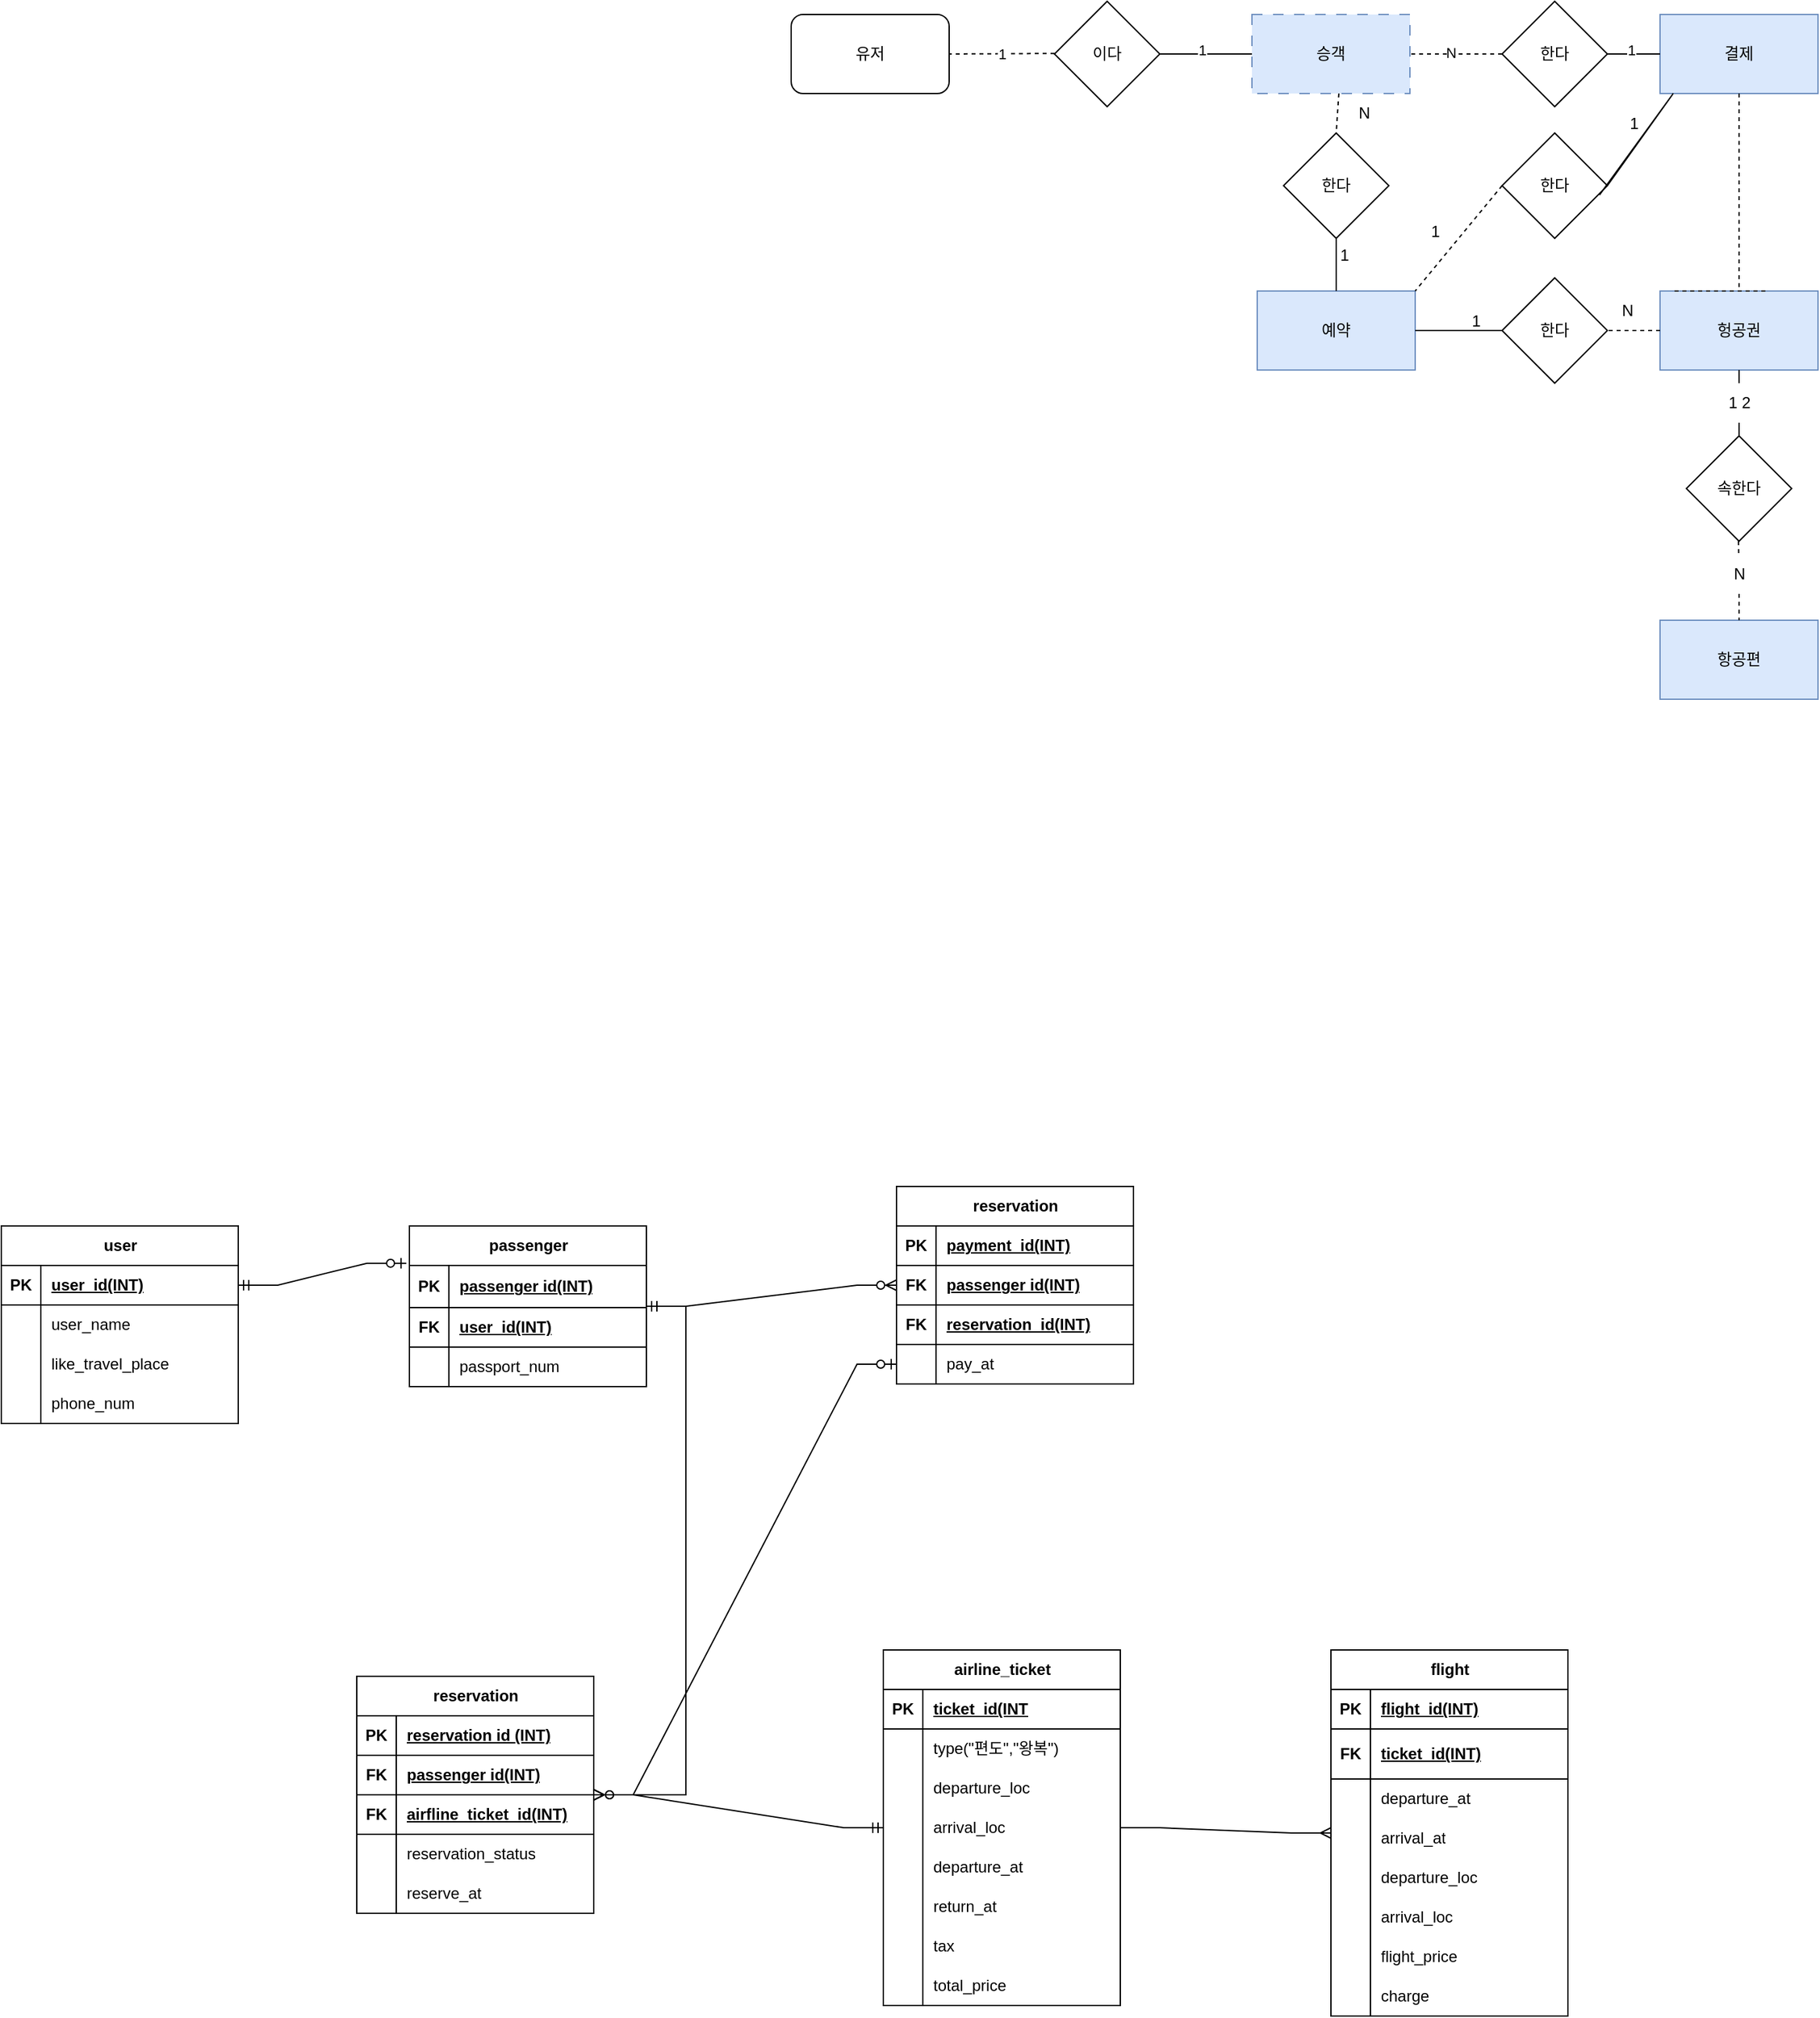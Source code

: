 <mxfile version="21.5.2" type="github">
  <diagram name="페이지-1" id="GUvGZ9RR2IagtRD1EtVA">
    <mxGraphModel dx="2020" dy="601" grid="1" gridSize="10" guides="1" tooltips="1" connect="1" arrows="1" fold="1" page="1" pageScale="1" pageWidth="827" pageHeight="1169" math="0" shadow="0">
      <root>
        <mxCell id="0" />
        <mxCell id="1" parent="0" />
        <mxCell id="5US5eg_6YgAgw0rwGGKz-1" value="유저" style="rounded=1;whiteSpace=wrap;html=1;" vertex="1" parent="1">
          <mxGeometry x="-20" y="130" width="120" height="60" as="geometry" />
        </mxCell>
        <mxCell id="5US5eg_6YgAgw0rwGGKz-2" value="승객" style="rounded=0;whiteSpace=wrap;html=1;fillColor=#dae8fc;strokeColor=#6c8ebf;dashed=1;dashPattern=8 8;" vertex="1" parent="1">
          <mxGeometry x="330" y="130" width="120" height="60" as="geometry" />
        </mxCell>
        <mxCell id="5US5eg_6YgAgw0rwGGKz-3" value="결제" style="rounded=0;whiteSpace=wrap;html=1;fillColor=#dae8fc;strokeColor=#6c8ebf;" vertex="1" parent="1">
          <mxGeometry x="640" y="130" width="120" height="60" as="geometry" />
        </mxCell>
        <mxCell id="5US5eg_6YgAgw0rwGGKz-4" value="예약" style="rounded=0;whiteSpace=wrap;html=1;direction=west;fillColor=#dae8fc;strokeColor=#6c8ebf;" vertex="1" parent="1">
          <mxGeometry x="334" y="340" width="120" height="60" as="geometry" />
        </mxCell>
        <mxCell id="5US5eg_6YgAgw0rwGGKz-5" value="헝공권" style="rounded=0;whiteSpace=wrap;html=1;fillColor=#dae8fc;strokeColor=#6c8ebf;" vertex="1" parent="1">
          <mxGeometry x="640" y="340" width="120" height="60" as="geometry" />
        </mxCell>
        <mxCell id="5US5eg_6YgAgw0rwGGKz-6" value="이다" style="rhombus;whiteSpace=wrap;html=1;" vertex="1" parent="1">
          <mxGeometry x="180" y="120" width="80" height="80" as="geometry" />
        </mxCell>
        <mxCell id="5US5eg_6YgAgw0rwGGKz-7" value="한다" style="rhombus;whiteSpace=wrap;html=1;" vertex="1" parent="1">
          <mxGeometry x="354" y="220" width="80" height="80" as="geometry" />
        </mxCell>
        <mxCell id="5US5eg_6YgAgw0rwGGKz-8" value="한다" style="rhombus;whiteSpace=wrap;html=1;" vertex="1" parent="1">
          <mxGeometry x="520" y="120" width="80" height="80" as="geometry" />
        </mxCell>
        <mxCell id="5US5eg_6YgAgw0rwGGKz-10" value="한다" style="rhombus;whiteSpace=wrap;html=1;" vertex="1" parent="1">
          <mxGeometry x="520" y="330" width="80" height="80" as="geometry" />
        </mxCell>
        <mxCell id="5US5eg_6YgAgw0rwGGKz-11" value="한다" style="rhombus;whiteSpace=wrap;html=1;" vertex="1" parent="1">
          <mxGeometry x="520" y="220" width="80" height="80" as="geometry" />
        </mxCell>
        <mxCell id="5US5eg_6YgAgw0rwGGKz-13" value="" style="endArrow=none;dashed=1;html=1;rounded=0;exitX=0;exitY=0.5;exitDx=0;exitDy=0;entryX=0;entryY=1;entryDx=0;entryDy=0;" edge="1" parent="1" source="5US5eg_6YgAgw0rwGGKz-11" target="5US5eg_6YgAgw0rwGGKz-4">
          <mxGeometry width="50" height="50" relative="1" as="geometry">
            <mxPoint x="390" y="410" as="sourcePoint" />
            <mxPoint x="460" y="340" as="targetPoint" />
            <Array as="points" />
          </mxGeometry>
        </mxCell>
        <mxCell id="5US5eg_6YgAgw0rwGGKz-14" value="" style="endArrow=none;html=1;rounded=0;entryX=0.925;entryY=0.588;entryDx=0;entryDy=0;entryPerimeter=0;" edge="1" parent="1" target="5US5eg_6YgAgw0rwGGKz-11">
          <mxGeometry width="50" height="50" relative="1" as="geometry">
            <mxPoint x="600" y="260" as="sourcePoint" />
            <mxPoint x="440" y="360" as="targetPoint" />
            <Array as="points">
              <mxPoint x="650" y="190" />
            </Array>
          </mxGeometry>
        </mxCell>
        <mxCell id="5US5eg_6YgAgw0rwGGKz-16" value="" style="endArrow=none;html=1;rounded=0;exitX=0.5;exitY=1;exitDx=0;exitDy=0;entryX=0.5;entryY=1;entryDx=0;entryDy=0;" edge="1" parent="1" source="5US5eg_6YgAgw0rwGGKz-4" target="5US5eg_6YgAgw0rwGGKz-7">
          <mxGeometry width="50" height="50" relative="1" as="geometry">
            <mxPoint x="354" y="340" as="sourcePoint" />
            <mxPoint x="404" y="290" as="targetPoint" />
            <Array as="points" />
          </mxGeometry>
        </mxCell>
        <mxCell id="5US5eg_6YgAgw0rwGGKz-18" value="" style="endArrow=none;dashed=1;html=1;rounded=0;exitX=0;exitY=0.5;exitDx=0;exitDy=0;entryX=0.5;entryY=0;entryDx=0;entryDy=0;" edge="1" parent="1" target="5US5eg_6YgAgw0rwGGKz-7">
          <mxGeometry width="50" height="50" relative="1" as="geometry">
            <mxPoint x="396" y="190" as="sourcePoint" />
            <mxPoint x="330" y="270" as="targetPoint" />
            <Array as="points" />
          </mxGeometry>
        </mxCell>
        <mxCell id="5US5eg_6YgAgw0rwGGKz-19" value="" style="endArrow=none;dashed=1;html=1;rounded=0;exitX=0;exitY=0.5;exitDx=0;exitDy=0;entryX=1;entryY=0.5;entryDx=0;entryDy=0;" edge="1" parent="1" source="5US5eg_6YgAgw0rwGGKz-8" target="5US5eg_6YgAgw0rwGGKz-2">
          <mxGeometry width="50" height="50" relative="1" as="geometry">
            <mxPoint x="520" y="160" as="sourcePoint" />
            <mxPoint x="454" y="240" as="targetPoint" />
            <Array as="points" />
          </mxGeometry>
        </mxCell>
        <mxCell id="5US5eg_6YgAgw0rwGGKz-27" value="N" style="edgeLabel;html=1;align=center;verticalAlign=middle;resizable=0;points=[];" vertex="1" connectable="0" parent="5US5eg_6YgAgw0rwGGKz-19">
          <mxGeometry x="0.114" y="-1" relative="1" as="geometry">
            <mxPoint as="offset" />
          </mxGeometry>
        </mxCell>
        <mxCell id="5US5eg_6YgAgw0rwGGKz-20" value="" style="endArrow=none;html=1;rounded=0;entryX=0;entryY=0.5;entryDx=0;entryDy=0;exitX=1;exitY=0.5;exitDx=0;exitDy=0;" edge="1" parent="1" source="5US5eg_6YgAgw0rwGGKz-8" target="5US5eg_6YgAgw0rwGGKz-3">
          <mxGeometry width="50" height="50" relative="1" as="geometry">
            <mxPoint x="576" y="230" as="sourcePoint" />
            <mxPoint x="570" y="237" as="targetPoint" />
            <Array as="points">
              <mxPoint x="630" y="160" />
            </Array>
          </mxGeometry>
        </mxCell>
        <mxCell id="5US5eg_6YgAgw0rwGGKz-29" value="1" style="edgeLabel;html=1;align=center;verticalAlign=middle;resizable=0;points=[];" vertex="1" connectable="0" parent="5US5eg_6YgAgw0rwGGKz-20">
          <mxGeometry x="-0.1" y="3" relative="1" as="geometry">
            <mxPoint as="offset" />
          </mxGeometry>
        </mxCell>
        <mxCell id="5US5eg_6YgAgw0rwGGKz-23" value="" style="endArrow=none;dashed=1;html=1;rounded=0;exitX=0;exitY=0.5;exitDx=0;exitDy=0;entryX=1;entryY=0.5;entryDx=0;entryDy=0;" edge="1" parent="1" source="5US5eg_6YgAgw0rwGGKz-5" target="5US5eg_6YgAgw0rwGGKz-10">
          <mxGeometry width="50" height="50" relative="1" as="geometry">
            <mxPoint x="626" y="390" as="sourcePoint" />
            <mxPoint x="560" y="470" as="targetPoint" />
            <Array as="points" />
          </mxGeometry>
        </mxCell>
        <mxCell id="5US5eg_6YgAgw0rwGGKz-24" value="" style="endArrow=none;dashed=1;html=1;rounded=0;exitX=0;exitY=0.5;exitDx=0;exitDy=0;entryX=1;entryY=0.5;entryDx=0;entryDy=0;" edge="1" parent="1">
          <mxGeometry width="50" height="50" relative="1" as="geometry">
            <mxPoint x="720" y="340" as="sourcePoint" />
            <mxPoint x="650" y="340" as="targetPoint" />
            <Array as="points" />
          </mxGeometry>
        </mxCell>
        <mxCell id="5US5eg_6YgAgw0rwGGKz-25" value="" style="endArrow=none;dashed=1;html=1;rounded=0;exitX=0.5;exitY=1;exitDx=0;exitDy=0;" edge="1" parent="1" source="5US5eg_6YgAgw0rwGGKz-3">
          <mxGeometry width="50" height="50" relative="1" as="geometry">
            <mxPoint x="770" y="310" as="sourcePoint" />
            <mxPoint x="700" y="340" as="targetPoint" />
            <Array as="points" />
          </mxGeometry>
        </mxCell>
        <mxCell id="5US5eg_6YgAgw0rwGGKz-26" value="속한다" style="rhombus;whiteSpace=wrap;html=1;" vertex="1" parent="1">
          <mxGeometry x="660" y="450" width="80" height="80" as="geometry" />
        </mxCell>
        <mxCell id="5US5eg_6YgAgw0rwGGKz-30" value="1" style="text;html=1;align=center;verticalAlign=middle;resizable=0;points=[];autosize=1;strokeColor=none;fillColor=none;" vertex="1" parent="1">
          <mxGeometry x="605" y="198" width="30" height="30" as="geometry" />
        </mxCell>
        <mxCell id="5US5eg_6YgAgw0rwGGKz-31" value="1" style="text;html=1;align=center;verticalAlign=middle;resizable=0;points=[];autosize=1;strokeColor=none;fillColor=none;" vertex="1" parent="1">
          <mxGeometry x="454" y="280" width="30" height="30" as="geometry" />
        </mxCell>
        <mxCell id="5US5eg_6YgAgw0rwGGKz-32" value="1" style="text;html=1;align=center;verticalAlign=middle;resizable=0;points=[];autosize=1;strokeColor=none;fillColor=none;" vertex="1" parent="1">
          <mxGeometry x="485" y="348" width="30" height="30" as="geometry" />
        </mxCell>
        <mxCell id="5US5eg_6YgAgw0rwGGKz-33" value="1" style="text;html=1;align=center;verticalAlign=middle;resizable=0;points=[];autosize=1;strokeColor=none;fillColor=none;" vertex="1" parent="1">
          <mxGeometry x="385" y="298" width="30" height="30" as="geometry" />
        </mxCell>
        <mxCell id="5US5eg_6YgAgw0rwGGKz-34" value="N" style="text;html=1;align=center;verticalAlign=middle;resizable=0;points=[];autosize=1;strokeColor=none;fillColor=none;" vertex="1" parent="1">
          <mxGeometry x="400" y="190" width="30" height="30" as="geometry" />
        </mxCell>
        <mxCell id="5US5eg_6YgAgw0rwGGKz-35" value="N" style="text;html=1;align=center;verticalAlign=middle;resizable=0;points=[];autosize=1;strokeColor=none;fillColor=none;" vertex="1" parent="1">
          <mxGeometry x="600" y="340" width="30" height="30" as="geometry" />
        </mxCell>
        <mxCell id="5US5eg_6YgAgw0rwGGKz-36" value="" style="endArrow=none;html=1;rounded=0;exitX=0;exitY=0.5;exitDx=0;exitDy=0;entryX=0;entryY=0.5;entryDx=0;entryDy=0;" edge="1" parent="1" source="5US5eg_6YgAgw0rwGGKz-10" target="5US5eg_6YgAgw0rwGGKz-4">
          <mxGeometry width="50" height="50" relative="1" as="geometry">
            <mxPoint x="500" y="470" as="sourcePoint" />
            <mxPoint x="500" y="430" as="targetPoint" />
            <Array as="points" />
          </mxGeometry>
        </mxCell>
        <mxCell id="5US5eg_6YgAgw0rwGGKz-38" value="항공편" style="rounded=0;whiteSpace=wrap;html=1;fillColor=#dae8fc;strokeColor=#6c8ebf;" vertex="1" parent="1">
          <mxGeometry x="640" y="590" width="120" height="60" as="geometry" />
        </mxCell>
        <mxCell id="5US5eg_6YgAgw0rwGGKz-41" value="" style="endArrow=none;dashed=1;html=1;rounded=0;exitX=0.5;exitY=1;exitDx=0;exitDy=0;" edge="1" parent="1" source="5US5eg_6YgAgw0rwGGKz-43">
          <mxGeometry width="50" height="50" relative="1" as="geometry">
            <mxPoint x="699.58" y="530" as="sourcePoint" />
            <mxPoint x="700" y="590" as="targetPoint" />
            <Array as="points" />
          </mxGeometry>
        </mxCell>
        <mxCell id="5US5eg_6YgAgw0rwGGKz-44" value="" style="endArrow=none;dashed=1;html=1;rounded=0;exitX=0.5;exitY=1;exitDx=0;exitDy=0;" edge="1" parent="1" target="5US5eg_6YgAgw0rwGGKz-43">
          <mxGeometry width="50" height="50" relative="1" as="geometry">
            <mxPoint x="699.58" y="530" as="sourcePoint" />
            <mxPoint x="700" y="590" as="targetPoint" />
            <Array as="points" />
          </mxGeometry>
        </mxCell>
        <mxCell id="5US5eg_6YgAgw0rwGGKz-43" value="N" style="text;html=1;align=center;verticalAlign=middle;resizable=0;points=[];autosize=1;strokeColor=none;fillColor=none;" vertex="1" parent="1">
          <mxGeometry x="685" y="540" width="30" height="30" as="geometry" />
        </mxCell>
        <mxCell id="5US5eg_6YgAgw0rwGGKz-45" value="" style="endArrow=none;html=1;rounded=0;entryX=0.5;entryY=0;entryDx=0;entryDy=0;exitX=0.5;exitY=1;exitDx=0;exitDy=0;" edge="1" parent="1" source="5US5eg_6YgAgw0rwGGKz-42" target="5US5eg_6YgAgw0rwGGKz-26">
          <mxGeometry width="50" height="50" relative="1" as="geometry">
            <mxPoint x="777" y="480" as="sourcePoint" />
            <mxPoint x="771" y="487" as="targetPoint" />
            <Array as="points">
              <mxPoint x="700" y="450" />
            </Array>
          </mxGeometry>
        </mxCell>
        <mxCell id="5US5eg_6YgAgw0rwGGKz-46" value="" style="endArrow=none;html=1;rounded=0;entryX=0.5;entryY=0;entryDx=0;entryDy=0;exitX=0.5;exitY=1;exitDx=0;exitDy=0;" edge="1" parent="1" source="5US5eg_6YgAgw0rwGGKz-5" target="5US5eg_6YgAgw0rwGGKz-42">
          <mxGeometry width="50" height="50" relative="1" as="geometry">
            <mxPoint x="700" y="400" as="sourcePoint" />
            <mxPoint x="700" y="450" as="targetPoint" />
            <Array as="points" />
          </mxGeometry>
        </mxCell>
        <mxCell id="5US5eg_6YgAgw0rwGGKz-42" value="1 2" style="text;html=1;align=center;verticalAlign=middle;resizable=0;points=[];autosize=1;strokeColor=none;fillColor=none;" vertex="1" parent="1">
          <mxGeometry x="680" y="410" width="40" height="30" as="geometry" />
        </mxCell>
        <mxCell id="5US5eg_6YgAgw0rwGGKz-47" value="1" style="endArrow=none;dashed=1;html=1;rounded=0;exitX=0;exitY=0.5;exitDx=0;exitDy=0;entryX=1;entryY=0.5;entryDx=0;entryDy=0;" edge="1" parent="1" target="5US5eg_6YgAgw0rwGGKz-1">
          <mxGeometry width="50" height="50" relative="1" as="geometry">
            <mxPoint x="180" y="159.58" as="sourcePoint" />
            <mxPoint x="110" y="159.58" as="targetPoint" />
            <Array as="points" />
          </mxGeometry>
        </mxCell>
        <mxCell id="5US5eg_6YgAgw0rwGGKz-49" value="" style="endArrow=none;html=1;rounded=0;exitX=1;exitY=0.5;exitDx=0;exitDy=0;" edge="1" parent="1" source="5US5eg_6YgAgw0rwGGKz-6">
          <mxGeometry width="50" height="50" relative="1" as="geometry">
            <mxPoint x="610" y="170" as="sourcePoint" />
            <mxPoint x="330" y="160" as="targetPoint" />
            <Array as="points" />
          </mxGeometry>
        </mxCell>
        <mxCell id="5US5eg_6YgAgw0rwGGKz-50" value="1" style="edgeLabel;html=1;align=center;verticalAlign=middle;resizable=0;points=[];" vertex="1" connectable="0" parent="5US5eg_6YgAgw0rwGGKz-49">
          <mxGeometry x="-0.1" y="3" relative="1" as="geometry">
            <mxPoint as="offset" />
          </mxGeometry>
        </mxCell>
        <mxCell id="5US5eg_6YgAgw0rwGGKz-61" value="user" style="shape=table;startSize=30;container=1;collapsible=1;childLayout=tableLayout;fixedRows=1;rowLines=0;fontStyle=1;align=center;resizeLast=1;html=1;" vertex="1" parent="1">
          <mxGeometry x="-620" y="1050" width="180" height="150" as="geometry">
            <mxRectangle x="-750" y="330" width="70" height="30" as="alternateBounds" />
          </mxGeometry>
        </mxCell>
        <mxCell id="5US5eg_6YgAgw0rwGGKz-62" value="" style="shape=tableRow;horizontal=0;startSize=0;swimlaneHead=0;swimlaneBody=0;fillColor=none;collapsible=0;dropTarget=0;points=[[0,0.5],[1,0.5]];portConstraint=eastwest;top=0;left=0;right=0;bottom=1;" vertex="1" parent="5US5eg_6YgAgw0rwGGKz-61">
          <mxGeometry y="30" width="180" height="30" as="geometry" />
        </mxCell>
        <mxCell id="5US5eg_6YgAgw0rwGGKz-63" value="PK" style="shape=partialRectangle;connectable=0;fillColor=none;top=0;left=0;bottom=0;right=0;fontStyle=1;overflow=hidden;whiteSpace=wrap;html=1;" vertex="1" parent="5US5eg_6YgAgw0rwGGKz-62">
          <mxGeometry width="30" height="30" as="geometry">
            <mxRectangle width="30" height="30" as="alternateBounds" />
          </mxGeometry>
        </mxCell>
        <mxCell id="5US5eg_6YgAgw0rwGGKz-64" value="user_id(INT)" style="shape=partialRectangle;connectable=0;fillColor=none;top=0;left=0;bottom=0;right=0;align=left;spacingLeft=6;fontStyle=5;overflow=hidden;whiteSpace=wrap;html=1;" vertex="1" parent="5US5eg_6YgAgw0rwGGKz-62">
          <mxGeometry x="30" width="150" height="30" as="geometry">
            <mxRectangle width="150" height="30" as="alternateBounds" />
          </mxGeometry>
        </mxCell>
        <mxCell id="5US5eg_6YgAgw0rwGGKz-65" value="" style="shape=tableRow;horizontal=0;startSize=0;swimlaneHead=0;swimlaneBody=0;fillColor=none;collapsible=0;dropTarget=0;points=[[0,0.5],[1,0.5]];portConstraint=eastwest;top=0;left=0;right=0;bottom=0;" vertex="1" parent="5US5eg_6YgAgw0rwGGKz-61">
          <mxGeometry y="60" width="180" height="30" as="geometry" />
        </mxCell>
        <mxCell id="5US5eg_6YgAgw0rwGGKz-66" value="" style="shape=partialRectangle;connectable=0;fillColor=none;top=0;left=0;bottom=0;right=0;editable=1;overflow=hidden;whiteSpace=wrap;html=1;" vertex="1" parent="5US5eg_6YgAgw0rwGGKz-65">
          <mxGeometry width="30" height="30" as="geometry">
            <mxRectangle width="30" height="30" as="alternateBounds" />
          </mxGeometry>
        </mxCell>
        <mxCell id="5US5eg_6YgAgw0rwGGKz-67" value="user_name" style="shape=partialRectangle;connectable=0;fillColor=none;top=0;left=0;bottom=0;right=0;align=left;spacingLeft=6;overflow=hidden;whiteSpace=wrap;html=1;" vertex="1" parent="5US5eg_6YgAgw0rwGGKz-65">
          <mxGeometry x="30" width="150" height="30" as="geometry">
            <mxRectangle width="150" height="30" as="alternateBounds" />
          </mxGeometry>
        </mxCell>
        <mxCell id="5US5eg_6YgAgw0rwGGKz-68" value="" style="shape=tableRow;horizontal=0;startSize=0;swimlaneHead=0;swimlaneBody=0;fillColor=none;collapsible=0;dropTarget=0;points=[[0,0.5],[1,0.5]];portConstraint=eastwest;top=0;left=0;right=0;bottom=0;" vertex="1" parent="5US5eg_6YgAgw0rwGGKz-61">
          <mxGeometry y="90" width="180" height="30" as="geometry" />
        </mxCell>
        <mxCell id="5US5eg_6YgAgw0rwGGKz-69" value="" style="shape=partialRectangle;connectable=0;fillColor=none;top=0;left=0;bottom=0;right=0;editable=1;overflow=hidden;whiteSpace=wrap;html=1;" vertex="1" parent="5US5eg_6YgAgw0rwGGKz-68">
          <mxGeometry width="30" height="30" as="geometry">
            <mxRectangle width="30" height="30" as="alternateBounds" />
          </mxGeometry>
        </mxCell>
        <mxCell id="5US5eg_6YgAgw0rwGGKz-70" value="like_travel_place" style="shape=partialRectangle;connectable=0;fillColor=none;top=0;left=0;bottom=0;right=0;align=left;spacingLeft=6;overflow=hidden;whiteSpace=wrap;html=1;" vertex="1" parent="5US5eg_6YgAgw0rwGGKz-68">
          <mxGeometry x="30" width="150" height="30" as="geometry">
            <mxRectangle width="150" height="30" as="alternateBounds" />
          </mxGeometry>
        </mxCell>
        <mxCell id="5US5eg_6YgAgw0rwGGKz-71" value="" style="shape=tableRow;horizontal=0;startSize=0;swimlaneHead=0;swimlaneBody=0;fillColor=none;collapsible=0;dropTarget=0;points=[[0,0.5],[1,0.5]];portConstraint=eastwest;top=0;left=0;right=0;bottom=0;" vertex="1" parent="5US5eg_6YgAgw0rwGGKz-61">
          <mxGeometry y="120" width="180" height="30" as="geometry" />
        </mxCell>
        <mxCell id="5US5eg_6YgAgw0rwGGKz-72" value="" style="shape=partialRectangle;connectable=0;fillColor=none;top=0;left=0;bottom=0;right=0;editable=1;overflow=hidden;whiteSpace=wrap;html=1;" vertex="1" parent="5US5eg_6YgAgw0rwGGKz-71">
          <mxGeometry width="30" height="30" as="geometry">
            <mxRectangle width="30" height="30" as="alternateBounds" />
          </mxGeometry>
        </mxCell>
        <mxCell id="5US5eg_6YgAgw0rwGGKz-73" value="phone_num" style="shape=partialRectangle;connectable=0;fillColor=none;top=0;left=0;bottom=0;right=0;align=left;spacingLeft=6;overflow=hidden;whiteSpace=wrap;html=1;" vertex="1" parent="5US5eg_6YgAgw0rwGGKz-71">
          <mxGeometry x="30" width="150" height="30" as="geometry">
            <mxRectangle width="150" height="30" as="alternateBounds" />
          </mxGeometry>
        </mxCell>
        <mxCell id="5US5eg_6YgAgw0rwGGKz-74" value="passenger" style="shape=table;startSize=30;container=1;collapsible=1;childLayout=tableLayout;fixedRows=1;rowLines=0;fontStyle=1;align=center;resizeLast=1;html=1;" vertex="1" parent="1">
          <mxGeometry x="-310" y="1050" width="180" height="122" as="geometry" />
        </mxCell>
        <mxCell id="5US5eg_6YgAgw0rwGGKz-75" value="" style="shape=tableRow;horizontal=0;startSize=0;swimlaneHead=0;swimlaneBody=0;fillColor=none;collapsible=0;dropTarget=0;points=[[0,0.5],[1,0.5]];portConstraint=eastwest;top=0;left=0;right=0;bottom=1;" vertex="1" parent="5US5eg_6YgAgw0rwGGKz-74">
          <mxGeometry y="30" width="180" height="32" as="geometry" />
        </mxCell>
        <mxCell id="5US5eg_6YgAgw0rwGGKz-76" value="PK" style="shape=partialRectangle;connectable=0;fillColor=none;top=0;left=0;bottom=0;right=0;fontStyle=1;overflow=hidden;whiteSpace=wrap;html=1;" vertex="1" parent="5US5eg_6YgAgw0rwGGKz-75">
          <mxGeometry width="30" height="32" as="geometry">
            <mxRectangle width="30" height="32" as="alternateBounds" />
          </mxGeometry>
        </mxCell>
        <mxCell id="5US5eg_6YgAgw0rwGGKz-77" value="passenger id(INT)" style="shape=partialRectangle;connectable=0;fillColor=none;top=0;left=0;bottom=0;right=0;align=left;spacingLeft=6;fontStyle=5;overflow=hidden;whiteSpace=wrap;html=1;" vertex="1" parent="5US5eg_6YgAgw0rwGGKz-75">
          <mxGeometry x="30" width="150" height="32" as="geometry">
            <mxRectangle width="150" height="32" as="alternateBounds" />
          </mxGeometry>
        </mxCell>
        <mxCell id="5US5eg_6YgAgw0rwGGKz-113" value="" style="shape=tableRow;horizontal=0;startSize=0;swimlaneHead=0;swimlaneBody=0;fillColor=none;collapsible=0;dropTarget=0;points=[[0,0.5],[1,0.5]];portConstraint=eastwest;top=0;left=0;right=0;bottom=1;" vertex="1" parent="5US5eg_6YgAgw0rwGGKz-74">
          <mxGeometry y="62" width="180" height="30" as="geometry" />
        </mxCell>
        <mxCell id="5US5eg_6YgAgw0rwGGKz-114" value="FK" style="shape=partialRectangle;connectable=0;fillColor=none;top=0;left=0;bottom=0;right=0;fontStyle=1;overflow=hidden;whiteSpace=wrap;html=1;" vertex="1" parent="5US5eg_6YgAgw0rwGGKz-113">
          <mxGeometry width="30" height="30" as="geometry">
            <mxRectangle width="30" height="30" as="alternateBounds" />
          </mxGeometry>
        </mxCell>
        <mxCell id="5US5eg_6YgAgw0rwGGKz-115" value="user_id(INT)" style="shape=partialRectangle;connectable=0;fillColor=none;top=0;left=0;bottom=0;right=0;align=left;spacingLeft=6;fontStyle=5;overflow=hidden;whiteSpace=wrap;html=1;" vertex="1" parent="5US5eg_6YgAgw0rwGGKz-113">
          <mxGeometry x="30" width="150" height="30" as="geometry">
            <mxRectangle width="150" height="30" as="alternateBounds" />
          </mxGeometry>
        </mxCell>
        <mxCell id="5US5eg_6YgAgw0rwGGKz-84" value="" style="shape=tableRow;horizontal=0;startSize=0;swimlaneHead=0;swimlaneBody=0;fillColor=none;collapsible=0;dropTarget=0;points=[[0,0.5],[1,0.5]];portConstraint=eastwest;top=0;left=0;right=0;bottom=0;" vertex="1" parent="5US5eg_6YgAgw0rwGGKz-74">
          <mxGeometry y="92" width="180" height="30" as="geometry" />
        </mxCell>
        <mxCell id="5US5eg_6YgAgw0rwGGKz-85" value="" style="shape=partialRectangle;connectable=0;fillColor=none;top=0;left=0;bottom=0;right=0;editable=1;overflow=hidden;whiteSpace=wrap;html=1;" vertex="1" parent="5US5eg_6YgAgw0rwGGKz-84">
          <mxGeometry width="30" height="30" as="geometry">
            <mxRectangle width="30" height="30" as="alternateBounds" />
          </mxGeometry>
        </mxCell>
        <mxCell id="5US5eg_6YgAgw0rwGGKz-86" value="passport_num" style="shape=partialRectangle;connectable=0;fillColor=none;top=0;left=0;bottom=0;right=0;align=left;spacingLeft=6;overflow=hidden;whiteSpace=wrap;html=1;" vertex="1" parent="5US5eg_6YgAgw0rwGGKz-84">
          <mxGeometry x="30" width="150" height="30" as="geometry">
            <mxRectangle width="150" height="30" as="alternateBounds" />
          </mxGeometry>
        </mxCell>
        <mxCell id="5US5eg_6YgAgw0rwGGKz-91" value="reservation" style="shape=table;startSize=30;container=1;collapsible=1;childLayout=tableLayout;fixedRows=1;rowLines=0;fontStyle=1;align=center;resizeLast=1;html=1;" vertex="1" parent="1">
          <mxGeometry x="-350" y="1392" width="180" height="180" as="geometry" />
        </mxCell>
        <mxCell id="5US5eg_6YgAgw0rwGGKz-92" value="" style="shape=tableRow;horizontal=0;startSize=0;swimlaneHead=0;swimlaneBody=0;fillColor=none;collapsible=0;dropTarget=0;points=[[0,0.5],[1,0.5]];portConstraint=eastwest;top=0;left=0;right=0;bottom=1;" vertex="1" parent="5US5eg_6YgAgw0rwGGKz-91">
          <mxGeometry y="30" width="180" height="30" as="geometry" />
        </mxCell>
        <mxCell id="5US5eg_6YgAgw0rwGGKz-93" value="PK" style="shape=partialRectangle;connectable=0;fillColor=none;top=0;left=0;bottom=0;right=0;fontStyle=1;overflow=hidden;whiteSpace=wrap;html=1;" vertex="1" parent="5US5eg_6YgAgw0rwGGKz-92">
          <mxGeometry width="30" height="30" as="geometry">
            <mxRectangle width="30" height="30" as="alternateBounds" />
          </mxGeometry>
        </mxCell>
        <mxCell id="5US5eg_6YgAgw0rwGGKz-94" value="reservation id (INT)" style="shape=partialRectangle;connectable=0;fillColor=none;top=0;left=0;bottom=0;right=0;align=left;spacingLeft=6;fontStyle=5;overflow=hidden;whiteSpace=wrap;html=1;" vertex="1" parent="5US5eg_6YgAgw0rwGGKz-92">
          <mxGeometry x="30" width="150" height="30" as="geometry">
            <mxRectangle width="150" height="30" as="alternateBounds" />
          </mxGeometry>
        </mxCell>
        <mxCell id="5US5eg_6YgAgw0rwGGKz-107" value="" style="shape=tableRow;horizontal=0;startSize=0;swimlaneHead=0;swimlaneBody=0;fillColor=none;collapsible=0;dropTarget=0;points=[[0,0.5],[1,0.5]];portConstraint=eastwest;top=0;left=0;right=0;bottom=1;" vertex="1" parent="5US5eg_6YgAgw0rwGGKz-91">
          <mxGeometry y="60" width="180" height="30" as="geometry" />
        </mxCell>
        <mxCell id="5US5eg_6YgAgw0rwGGKz-108" value="FK" style="shape=partialRectangle;connectable=0;fillColor=none;top=0;left=0;bottom=0;right=0;fontStyle=1;overflow=hidden;whiteSpace=wrap;html=1;" vertex="1" parent="5US5eg_6YgAgw0rwGGKz-107">
          <mxGeometry width="30" height="30" as="geometry">
            <mxRectangle width="30" height="30" as="alternateBounds" />
          </mxGeometry>
        </mxCell>
        <mxCell id="5US5eg_6YgAgw0rwGGKz-109" value="passenger id(INT)" style="shape=partialRectangle;connectable=0;fillColor=none;top=0;left=0;bottom=0;right=0;align=left;spacingLeft=6;fontStyle=5;overflow=hidden;whiteSpace=wrap;html=1;" vertex="1" parent="5US5eg_6YgAgw0rwGGKz-107">
          <mxGeometry x="30" width="150" height="30" as="geometry">
            <mxRectangle width="150" height="30" as="alternateBounds" />
          </mxGeometry>
        </mxCell>
        <mxCell id="5US5eg_6YgAgw0rwGGKz-110" value="" style="shape=tableRow;horizontal=0;startSize=0;swimlaneHead=0;swimlaneBody=0;fillColor=none;collapsible=0;dropTarget=0;points=[[0,0.5],[1,0.5]];portConstraint=eastwest;top=0;left=0;right=0;bottom=1;" vertex="1" parent="5US5eg_6YgAgw0rwGGKz-91">
          <mxGeometry y="90" width="180" height="30" as="geometry" />
        </mxCell>
        <mxCell id="5US5eg_6YgAgw0rwGGKz-111" value="FK" style="shape=partialRectangle;connectable=0;fillColor=none;top=0;left=0;bottom=0;right=0;fontStyle=1;overflow=hidden;whiteSpace=wrap;html=1;" vertex="1" parent="5US5eg_6YgAgw0rwGGKz-110">
          <mxGeometry width="30" height="30" as="geometry">
            <mxRectangle width="30" height="30" as="alternateBounds" />
          </mxGeometry>
        </mxCell>
        <mxCell id="5US5eg_6YgAgw0rwGGKz-112" value="airfline_ticket_id(INT)" style="shape=partialRectangle;connectable=0;fillColor=none;top=0;left=0;bottom=0;right=0;align=left;spacingLeft=6;fontStyle=5;overflow=hidden;whiteSpace=wrap;html=1;" vertex="1" parent="5US5eg_6YgAgw0rwGGKz-110">
          <mxGeometry x="30" width="150" height="30" as="geometry">
            <mxRectangle width="150" height="30" as="alternateBounds" />
          </mxGeometry>
        </mxCell>
        <mxCell id="5US5eg_6YgAgw0rwGGKz-95" value="" style="shape=tableRow;horizontal=0;startSize=0;swimlaneHead=0;swimlaneBody=0;fillColor=none;collapsible=0;dropTarget=0;points=[[0,0.5],[1,0.5]];portConstraint=eastwest;top=0;left=0;right=0;bottom=0;" vertex="1" parent="5US5eg_6YgAgw0rwGGKz-91">
          <mxGeometry y="120" width="180" height="30" as="geometry" />
        </mxCell>
        <mxCell id="5US5eg_6YgAgw0rwGGKz-96" value="" style="shape=partialRectangle;connectable=0;fillColor=none;top=0;left=0;bottom=0;right=0;editable=1;overflow=hidden;whiteSpace=wrap;html=1;" vertex="1" parent="5US5eg_6YgAgw0rwGGKz-95">
          <mxGeometry width="30" height="30" as="geometry">
            <mxRectangle width="30" height="30" as="alternateBounds" />
          </mxGeometry>
        </mxCell>
        <mxCell id="5US5eg_6YgAgw0rwGGKz-97" value="reservation_status" style="shape=partialRectangle;connectable=0;fillColor=none;top=0;left=0;bottom=0;right=0;align=left;spacingLeft=6;overflow=hidden;whiteSpace=wrap;html=1;" vertex="1" parent="5US5eg_6YgAgw0rwGGKz-95">
          <mxGeometry x="30" width="150" height="30" as="geometry">
            <mxRectangle width="150" height="30" as="alternateBounds" />
          </mxGeometry>
        </mxCell>
        <mxCell id="5US5eg_6YgAgw0rwGGKz-98" value="" style="shape=tableRow;horizontal=0;startSize=0;swimlaneHead=0;swimlaneBody=0;fillColor=none;collapsible=0;dropTarget=0;points=[[0,0.5],[1,0.5]];portConstraint=eastwest;top=0;left=0;right=0;bottom=0;" vertex="1" parent="5US5eg_6YgAgw0rwGGKz-91">
          <mxGeometry y="150" width="180" height="30" as="geometry" />
        </mxCell>
        <mxCell id="5US5eg_6YgAgw0rwGGKz-99" value="" style="shape=partialRectangle;connectable=0;fillColor=none;top=0;left=0;bottom=0;right=0;editable=1;overflow=hidden;whiteSpace=wrap;html=1;" vertex="1" parent="5US5eg_6YgAgw0rwGGKz-98">
          <mxGeometry width="30" height="30" as="geometry">
            <mxRectangle width="30" height="30" as="alternateBounds" />
          </mxGeometry>
        </mxCell>
        <mxCell id="5US5eg_6YgAgw0rwGGKz-100" value="reserve_at" style="shape=partialRectangle;connectable=0;fillColor=none;top=0;left=0;bottom=0;right=0;align=left;spacingLeft=6;overflow=hidden;whiteSpace=wrap;html=1;" vertex="1" parent="5US5eg_6YgAgw0rwGGKz-98">
          <mxGeometry x="30" width="150" height="30" as="geometry">
            <mxRectangle width="150" height="30" as="alternateBounds" />
          </mxGeometry>
        </mxCell>
        <mxCell id="5US5eg_6YgAgw0rwGGKz-116" value="" style="edgeStyle=entityRelationEdgeStyle;fontSize=12;html=1;endArrow=ERzeroToOne;startArrow=ERmandOne;rounded=0;entryX=-0.013;entryY=-0.052;entryDx=0;entryDy=0;entryPerimeter=0;" edge="1" parent="1" source="5US5eg_6YgAgw0rwGGKz-62" target="5US5eg_6YgAgw0rwGGKz-75">
          <mxGeometry width="100" height="100" relative="1" as="geometry">
            <mxPoint x="-410" y="1177" as="sourcePoint" />
            <mxPoint x="-310" y="1077" as="targetPoint" />
          </mxGeometry>
        </mxCell>
        <mxCell id="5US5eg_6YgAgw0rwGGKz-117" value="" style="edgeStyle=entityRelationEdgeStyle;fontSize=12;html=1;endArrow=ERzeroToMany;startArrow=ERmandOne;rounded=0;" edge="1" parent="1" source="5US5eg_6YgAgw0rwGGKz-74" target="5US5eg_6YgAgw0rwGGKz-91">
          <mxGeometry width="100" height="100" relative="1" as="geometry">
            <mxPoint x="-250" y="1172" as="sourcePoint" />
            <mxPoint x="-380" y="1453" as="targetPoint" />
            <Array as="points">
              <mxPoint x="-428.3" y="1243" />
              <mxPoint x="-428.3" y="1143" />
              <mxPoint x="-468.3" y="1133" />
            </Array>
          </mxGeometry>
        </mxCell>
        <mxCell id="5US5eg_6YgAgw0rwGGKz-158" value="airline_ticket" style="shape=table;startSize=30;container=1;collapsible=1;childLayout=tableLayout;fixedRows=1;rowLines=0;fontStyle=1;align=center;resizeLast=1;html=1;" vertex="1" parent="1">
          <mxGeometry x="50" y="1372" width="180" height="270" as="geometry" />
        </mxCell>
        <mxCell id="5US5eg_6YgAgw0rwGGKz-159" value="" style="shape=tableRow;horizontal=0;startSize=0;swimlaneHead=0;swimlaneBody=0;fillColor=none;collapsible=0;dropTarget=0;points=[[0,0.5],[1,0.5]];portConstraint=eastwest;top=0;left=0;right=0;bottom=1;" vertex="1" parent="5US5eg_6YgAgw0rwGGKz-158">
          <mxGeometry y="30" width="180" height="30" as="geometry" />
        </mxCell>
        <mxCell id="5US5eg_6YgAgw0rwGGKz-160" value="PK" style="shape=partialRectangle;connectable=0;fillColor=none;top=0;left=0;bottom=0;right=0;fontStyle=1;overflow=hidden;whiteSpace=wrap;html=1;" vertex="1" parent="5US5eg_6YgAgw0rwGGKz-159">
          <mxGeometry width="30" height="30" as="geometry">
            <mxRectangle width="30" height="30" as="alternateBounds" />
          </mxGeometry>
        </mxCell>
        <mxCell id="5US5eg_6YgAgw0rwGGKz-161" value="ticket_id(INT" style="shape=partialRectangle;connectable=0;fillColor=none;top=0;left=0;bottom=0;right=0;align=left;spacingLeft=6;fontStyle=5;overflow=hidden;whiteSpace=wrap;html=1;" vertex="1" parent="5US5eg_6YgAgw0rwGGKz-159">
          <mxGeometry x="30" width="150" height="30" as="geometry">
            <mxRectangle width="150" height="30" as="alternateBounds" />
          </mxGeometry>
        </mxCell>
        <mxCell id="5US5eg_6YgAgw0rwGGKz-162" value="" style="shape=tableRow;horizontal=0;startSize=0;swimlaneHead=0;swimlaneBody=0;fillColor=none;collapsible=0;dropTarget=0;points=[[0,0.5],[1,0.5]];portConstraint=eastwest;top=0;left=0;right=0;bottom=0;" vertex="1" parent="5US5eg_6YgAgw0rwGGKz-158">
          <mxGeometry y="60" width="180" height="30" as="geometry" />
        </mxCell>
        <mxCell id="5US5eg_6YgAgw0rwGGKz-163" value="" style="shape=partialRectangle;connectable=0;fillColor=none;top=0;left=0;bottom=0;right=0;editable=1;overflow=hidden;whiteSpace=wrap;html=1;" vertex="1" parent="5US5eg_6YgAgw0rwGGKz-162">
          <mxGeometry width="30" height="30" as="geometry">
            <mxRectangle width="30" height="30" as="alternateBounds" />
          </mxGeometry>
        </mxCell>
        <mxCell id="5US5eg_6YgAgw0rwGGKz-164" value="type(&quot;편도&quot;,&quot;왕복&quot;)" style="shape=partialRectangle;connectable=0;fillColor=none;top=0;left=0;bottom=0;right=0;align=left;spacingLeft=6;overflow=hidden;whiteSpace=wrap;html=1;" vertex="1" parent="5US5eg_6YgAgw0rwGGKz-162">
          <mxGeometry x="30" width="150" height="30" as="geometry">
            <mxRectangle width="150" height="30" as="alternateBounds" />
          </mxGeometry>
        </mxCell>
        <mxCell id="5US5eg_6YgAgw0rwGGKz-165" value="" style="shape=tableRow;horizontal=0;startSize=0;swimlaneHead=0;swimlaneBody=0;fillColor=none;collapsible=0;dropTarget=0;points=[[0,0.5],[1,0.5]];portConstraint=eastwest;top=0;left=0;right=0;bottom=0;" vertex="1" parent="5US5eg_6YgAgw0rwGGKz-158">
          <mxGeometry y="90" width="180" height="30" as="geometry" />
        </mxCell>
        <mxCell id="5US5eg_6YgAgw0rwGGKz-166" value="" style="shape=partialRectangle;connectable=0;fillColor=none;top=0;left=0;bottom=0;right=0;editable=1;overflow=hidden;whiteSpace=wrap;html=1;" vertex="1" parent="5US5eg_6YgAgw0rwGGKz-165">
          <mxGeometry width="30" height="30" as="geometry">
            <mxRectangle width="30" height="30" as="alternateBounds" />
          </mxGeometry>
        </mxCell>
        <mxCell id="5US5eg_6YgAgw0rwGGKz-167" value="departure_loc" style="shape=partialRectangle;connectable=0;fillColor=none;top=0;left=0;bottom=0;right=0;align=left;spacingLeft=6;overflow=hidden;whiteSpace=wrap;html=1;" vertex="1" parent="5US5eg_6YgAgw0rwGGKz-165">
          <mxGeometry x="30" width="150" height="30" as="geometry">
            <mxRectangle width="150" height="30" as="alternateBounds" />
          </mxGeometry>
        </mxCell>
        <mxCell id="5US5eg_6YgAgw0rwGGKz-168" value="" style="shape=tableRow;horizontal=0;startSize=0;swimlaneHead=0;swimlaneBody=0;fillColor=none;collapsible=0;dropTarget=0;points=[[0,0.5],[1,0.5]];portConstraint=eastwest;top=0;left=0;right=0;bottom=0;" vertex="1" parent="5US5eg_6YgAgw0rwGGKz-158">
          <mxGeometry y="120" width="180" height="30" as="geometry" />
        </mxCell>
        <mxCell id="5US5eg_6YgAgw0rwGGKz-169" value="" style="shape=partialRectangle;connectable=0;fillColor=none;top=0;left=0;bottom=0;right=0;editable=1;overflow=hidden;whiteSpace=wrap;html=1;" vertex="1" parent="5US5eg_6YgAgw0rwGGKz-168">
          <mxGeometry width="30" height="30" as="geometry">
            <mxRectangle width="30" height="30" as="alternateBounds" />
          </mxGeometry>
        </mxCell>
        <mxCell id="5US5eg_6YgAgw0rwGGKz-170" value="arrival_loc" style="shape=partialRectangle;connectable=0;fillColor=none;top=0;left=0;bottom=0;right=0;align=left;spacingLeft=6;overflow=hidden;whiteSpace=wrap;html=1;" vertex="1" parent="5US5eg_6YgAgw0rwGGKz-168">
          <mxGeometry x="30" width="150" height="30" as="geometry">
            <mxRectangle width="150" height="30" as="alternateBounds" />
          </mxGeometry>
        </mxCell>
        <mxCell id="5US5eg_6YgAgw0rwGGKz-174" value="" style="shape=tableRow;horizontal=0;startSize=0;swimlaneHead=0;swimlaneBody=0;fillColor=none;collapsible=0;dropTarget=0;points=[[0,0.5],[1,0.5]];portConstraint=eastwest;top=0;left=0;right=0;bottom=0;" vertex="1" parent="5US5eg_6YgAgw0rwGGKz-158">
          <mxGeometry y="150" width="180" height="30" as="geometry" />
        </mxCell>
        <mxCell id="5US5eg_6YgAgw0rwGGKz-175" value="" style="shape=partialRectangle;connectable=0;fillColor=none;top=0;left=0;bottom=0;right=0;editable=1;overflow=hidden;whiteSpace=wrap;html=1;" vertex="1" parent="5US5eg_6YgAgw0rwGGKz-174">
          <mxGeometry width="30" height="30" as="geometry">
            <mxRectangle width="30" height="30" as="alternateBounds" />
          </mxGeometry>
        </mxCell>
        <mxCell id="5US5eg_6YgAgw0rwGGKz-176" value="departure_at" style="shape=partialRectangle;connectable=0;fillColor=none;top=0;left=0;bottom=0;right=0;align=left;spacingLeft=6;overflow=hidden;whiteSpace=wrap;html=1;" vertex="1" parent="5US5eg_6YgAgw0rwGGKz-174">
          <mxGeometry x="30" width="150" height="30" as="geometry">
            <mxRectangle width="150" height="30" as="alternateBounds" />
          </mxGeometry>
        </mxCell>
        <mxCell id="5US5eg_6YgAgw0rwGGKz-177" value="" style="shape=tableRow;horizontal=0;startSize=0;swimlaneHead=0;swimlaneBody=0;fillColor=none;collapsible=0;dropTarget=0;points=[[0,0.5],[1,0.5]];portConstraint=eastwest;top=0;left=0;right=0;bottom=0;" vertex="1" parent="5US5eg_6YgAgw0rwGGKz-158">
          <mxGeometry y="180" width="180" height="30" as="geometry" />
        </mxCell>
        <mxCell id="5US5eg_6YgAgw0rwGGKz-178" value="" style="shape=partialRectangle;connectable=0;fillColor=none;top=0;left=0;bottom=0;right=0;editable=1;overflow=hidden;whiteSpace=wrap;html=1;" vertex="1" parent="5US5eg_6YgAgw0rwGGKz-177">
          <mxGeometry width="30" height="30" as="geometry">
            <mxRectangle width="30" height="30" as="alternateBounds" />
          </mxGeometry>
        </mxCell>
        <mxCell id="5US5eg_6YgAgw0rwGGKz-179" value="return_at" style="shape=partialRectangle;connectable=0;fillColor=none;top=0;left=0;bottom=0;right=0;align=left;spacingLeft=6;overflow=hidden;whiteSpace=wrap;html=1;" vertex="1" parent="5US5eg_6YgAgw0rwGGKz-177">
          <mxGeometry x="30" width="150" height="30" as="geometry">
            <mxRectangle width="150" height="30" as="alternateBounds" />
          </mxGeometry>
        </mxCell>
        <mxCell id="5US5eg_6YgAgw0rwGGKz-180" value="" style="shape=tableRow;horizontal=0;startSize=0;swimlaneHead=0;swimlaneBody=0;fillColor=none;collapsible=0;dropTarget=0;points=[[0,0.5],[1,0.5]];portConstraint=eastwest;top=0;left=0;right=0;bottom=0;" vertex="1" parent="5US5eg_6YgAgw0rwGGKz-158">
          <mxGeometry y="210" width="180" height="30" as="geometry" />
        </mxCell>
        <mxCell id="5US5eg_6YgAgw0rwGGKz-181" value="" style="shape=partialRectangle;connectable=0;fillColor=none;top=0;left=0;bottom=0;right=0;editable=1;overflow=hidden;whiteSpace=wrap;html=1;" vertex="1" parent="5US5eg_6YgAgw0rwGGKz-180">
          <mxGeometry width="30" height="30" as="geometry">
            <mxRectangle width="30" height="30" as="alternateBounds" />
          </mxGeometry>
        </mxCell>
        <mxCell id="5US5eg_6YgAgw0rwGGKz-182" value="tax" style="shape=partialRectangle;connectable=0;fillColor=none;top=0;left=0;bottom=0;right=0;align=left;spacingLeft=6;overflow=hidden;whiteSpace=wrap;html=1;" vertex="1" parent="5US5eg_6YgAgw0rwGGKz-180">
          <mxGeometry x="30" width="150" height="30" as="geometry">
            <mxRectangle width="150" height="30" as="alternateBounds" />
          </mxGeometry>
        </mxCell>
        <mxCell id="5US5eg_6YgAgw0rwGGKz-183" value="" style="shape=tableRow;horizontal=0;startSize=0;swimlaneHead=0;swimlaneBody=0;fillColor=none;collapsible=0;dropTarget=0;points=[[0,0.5],[1,0.5]];portConstraint=eastwest;top=0;left=0;right=0;bottom=0;" vertex="1" parent="5US5eg_6YgAgw0rwGGKz-158">
          <mxGeometry y="240" width="180" height="30" as="geometry" />
        </mxCell>
        <mxCell id="5US5eg_6YgAgw0rwGGKz-184" value="" style="shape=partialRectangle;connectable=0;fillColor=none;top=0;left=0;bottom=0;right=0;editable=1;overflow=hidden;whiteSpace=wrap;html=1;" vertex="1" parent="5US5eg_6YgAgw0rwGGKz-183">
          <mxGeometry width="30" height="30" as="geometry">
            <mxRectangle width="30" height="30" as="alternateBounds" />
          </mxGeometry>
        </mxCell>
        <mxCell id="5US5eg_6YgAgw0rwGGKz-185" value="total_price" style="shape=partialRectangle;connectable=0;fillColor=none;top=0;left=0;bottom=0;right=0;align=left;spacingLeft=6;overflow=hidden;whiteSpace=wrap;html=1;" vertex="1" parent="5US5eg_6YgAgw0rwGGKz-183">
          <mxGeometry x="30" width="150" height="30" as="geometry">
            <mxRectangle width="150" height="30" as="alternateBounds" />
          </mxGeometry>
        </mxCell>
        <mxCell id="5US5eg_6YgAgw0rwGGKz-186" value="" style="edgeStyle=entityRelationEdgeStyle;fontSize=12;html=1;endArrow=ERzeroToMany;startArrow=ERmandOne;rounded=0;" edge="1" parent="1" source="5US5eg_6YgAgw0rwGGKz-158" target="5US5eg_6YgAgw0rwGGKz-91">
          <mxGeometry width="100" height="100" relative="1" as="geometry">
            <mxPoint x="-20" y="1162" as="sourcePoint" />
            <mxPoint x="-60" y="1533" as="targetPoint" />
            <Array as="points">
              <mxPoint x="-150" y="1443" />
            </Array>
          </mxGeometry>
        </mxCell>
        <mxCell id="5US5eg_6YgAgw0rwGGKz-188" value="flight" style="shape=table;startSize=30;container=1;collapsible=1;childLayout=tableLayout;fixedRows=1;rowLines=0;fontStyle=1;align=center;resizeLast=1;html=1;" vertex="1" parent="1">
          <mxGeometry x="390" y="1372" width="180" height="278" as="geometry" />
        </mxCell>
        <mxCell id="5US5eg_6YgAgw0rwGGKz-189" value="" style="shape=tableRow;horizontal=0;startSize=0;swimlaneHead=0;swimlaneBody=0;fillColor=none;collapsible=0;dropTarget=0;points=[[0,0.5],[1,0.5]];portConstraint=eastwest;top=0;left=0;right=0;bottom=1;" vertex="1" parent="5US5eg_6YgAgw0rwGGKz-188">
          <mxGeometry y="30" width="180" height="30" as="geometry" />
        </mxCell>
        <mxCell id="5US5eg_6YgAgw0rwGGKz-190" value="PK" style="shape=partialRectangle;connectable=0;fillColor=none;top=0;left=0;bottom=0;right=0;fontStyle=1;overflow=hidden;whiteSpace=wrap;html=1;" vertex="1" parent="5US5eg_6YgAgw0rwGGKz-189">
          <mxGeometry width="30" height="30" as="geometry">
            <mxRectangle width="30" height="30" as="alternateBounds" />
          </mxGeometry>
        </mxCell>
        <mxCell id="5US5eg_6YgAgw0rwGGKz-191" value="flight_id(INT)" style="shape=partialRectangle;connectable=0;fillColor=none;top=0;left=0;bottom=0;right=0;align=left;spacingLeft=6;fontStyle=5;overflow=hidden;whiteSpace=wrap;html=1;" vertex="1" parent="5US5eg_6YgAgw0rwGGKz-189">
          <mxGeometry x="30" width="150" height="30" as="geometry">
            <mxRectangle width="150" height="30" as="alternateBounds" />
          </mxGeometry>
        </mxCell>
        <mxCell id="5US5eg_6YgAgw0rwGGKz-201" value="" style="shape=tableRow;horizontal=0;startSize=0;swimlaneHead=0;swimlaneBody=0;fillColor=none;collapsible=0;dropTarget=0;points=[[0,0.5],[1,0.5]];portConstraint=eastwest;top=0;left=0;right=0;bottom=1;" vertex="1" parent="5US5eg_6YgAgw0rwGGKz-188">
          <mxGeometry y="60" width="180" height="38" as="geometry" />
        </mxCell>
        <mxCell id="5US5eg_6YgAgw0rwGGKz-202" value="FK" style="shape=partialRectangle;connectable=0;fillColor=none;top=0;left=0;bottom=0;right=0;fontStyle=1;overflow=hidden;whiteSpace=wrap;html=1;" vertex="1" parent="5US5eg_6YgAgw0rwGGKz-201">
          <mxGeometry width="30" height="38" as="geometry">
            <mxRectangle width="30" height="38" as="alternateBounds" />
          </mxGeometry>
        </mxCell>
        <mxCell id="5US5eg_6YgAgw0rwGGKz-203" value="ticket_id(INT)" style="shape=partialRectangle;connectable=0;fillColor=none;top=0;left=0;bottom=0;right=0;align=left;spacingLeft=6;fontStyle=5;overflow=hidden;whiteSpace=wrap;html=1;" vertex="1" parent="5US5eg_6YgAgw0rwGGKz-201">
          <mxGeometry x="30" width="150" height="38" as="geometry">
            <mxRectangle width="150" height="38" as="alternateBounds" />
          </mxGeometry>
        </mxCell>
        <mxCell id="5US5eg_6YgAgw0rwGGKz-192" value="" style="shape=tableRow;horizontal=0;startSize=0;swimlaneHead=0;swimlaneBody=0;fillColor=none;collapsible=0;dropTarget=0;points=[[0,0.5],[1,0.5]];portConstraint=eastwest;top=0;left=0;right=0;bottom=0;" vertex="1" parent="5US5eg_6YgAgw0rwGGKz-188">
          <mxGeometry y="98" width="180" height="30" as="geometry" />
        </mxCell>
        <mxCell id="5US5eg_6YgAgw0rwGGKz-193" value="" style="shape=partialRectangle;connectable=0;fillColor=none;top=0;left=0;bottom=0;right=0;editable=1;overflow=hidden;whiteSpace=wrap;html=1;" vertex="1" parent="5US5eg_6YgAgw0rwGGKz-192">
          <mxGeometry width="30" height="30" as="geometry">
            <mxRectangle width="30" height="30" as="alternateBounds" />
          </mxGeometry>
        </mxCell>
        <mxCell id="5US5eg_6YgAgw0rwGGKz-194" value="departure_at" style="shape=partialRectangle;connectable=0;fillColor=none;top=0;left=0;bottom=0;right=0;align=left;spacingLeft=6;overflow=hidden;whiteSpace=wrap;html=1;" vertex="1" parent="5US5eg_6YgAgw0rwGGKz-192">
          <mxGeometry x="30" width="150" height="30" as="geometry">
            <mxRectangle width="150" height="30" as="alternateBounds" />
          </mxGeometry>
        </mxCell>
        <mxCell id="5US5eg_6YgAgw0rwGGKz-195" value="" style="shape=tableRow;horizontal=0;startSize=0;swimlaneHead=0;swimlaneBody=0;fillColor=none;collapsible=0;dropTarget=0;points=[[0,0.5],[1,0.5]];portConstraint=eastwest;top=0;left=0;right=0;bottom=0;" vertex="1" parent="5US5eg_6YgAgw0rwGGKz-188">
          <mxGeometry y="128" width="180" height="30" as="geometry" />
        </mxCell>
        <mxCell id="5US5eg_6YgAgw0rwGGKz-196" value="" style="shape=partialRectangle;connectable=0;fillColor=none;top=0;left=0;bottom=0;right=0;editable=1;overflow=hidden;whiteSpace=wrap;html=1;" vertex="1" parent="5US5eg_6YgAgw0rwGGKz-195">
          <mxGeometry width="30" height="30" as="geometry">
            <mxRectangle width="30" height="30" as="alternateBounds" />
          </mxGeometry>
        </mxCell>
        <mxCell id="5US5eg_6YgAgw0rwGGKz-197" value="arrival_at" style="shape=partialRectangle;connectable=0;fillColor=none;top=0;left=0;bottom=0;right=0;align=left;spacingLeft=6;overflow=hidden;whiteSpace=wrap;html=1;" vertex="1" parent="5US5eg_6YgAgw0rwGGKz-195">
          <mxGeometry x="30" width="150" height="30" as="geometry">
            <mxRectangle width="150" height="30" as="alternateBounds" />
          </mxGeometry>
        </mxCell>
        <mxCell id="5US5eg_6YgAgw0rwGGKz-208" value="" style="shape=tableRow;horizontal=0;startSize=0;swimlaneHead=0;swimlaneBody=0;fillColor=none;collapsible=0;dropTarget=0;points=[[0,0.5],[1,0.5]];portConstraint=eastwest;top=0;left=0;right=0;bottom=0;" vertex="1" parent="5US5eg_6YgAgw0rwGGKz-188">
          <mxGeometry y="158" width="180" height="30" as="geometry" />
        </mxCell>
        <mxCell id="5US5eg_6YgAgw0rwGGKz-209" value="" style="shape=partialRectangle;connectable=0;fillColor=none;top=0;left=0;bottom=0;right=0;editable=1;overflow=hidden;whiteSpace=wrap;html=1;" vertex="1" parent="5US5eg_6YgAgw0rwGGKz-208">
          <mxGeometry width="30" height="30" as="geometry">
            <mxRectangle width="30" height="30" as="alternateBounds" />
          </mxGeometry>
        </mxCell>
        <mxCell id="5US5eg_6YgAgw0rwGGKz-210" value="departure_loc" style="shape=partialRectangle;connectable=0;fillColor=none;top=0;left=0;bottom=0;right=0;align=left;spacingLeft=6;overflow=hidden;whiteSpace=wrap;html=1;" vertex="1" parent="5US5eg_6YgAgw0rwGGKz-208">
          <mxGeometry x="30" width="150" height="30" as="geometry">
            <mxRectangle width="150" height="30" as="alternateBounds" />
          </mxGeometry>
        </mxCell>
        <mxCell id="5US5eg_6YgAgw0rwGGKz-205" value="" style="shape=tableRow;horizontal=0;startSize=0;swimlaneHead=0;swimlaneBody=0;fillColor=none;collapsible=0;dropTarget=0;points=[[0,0.5],[1,0.5]];portConstraint=eastwest;top=0;left=0;right=0;bottom=0;" vertex="1" parent="5US5eg_6YgAgw0rwGGKz-188">
          <mxGeometry y="188" width="180" height="30" as="geometry" />
        </mxCell>
        <mxCell id="5US5eg_6YgAgw0rwGGKz-206" value="" style="shape=partialRectangle;connectable=0;fillColor=none;top=0;left=0;bottom=0;right=0;editable=1;overflow=hidden;whiteSpace=wrap;html=1;" vertex="1" parent="5US5eg_6YgAgw0rwGGKz-205">
          <mxGeometry width="30" height="30" as="geometry">
            <mxRectangle width="30" height="30" as="alternateBounds" />
          </mxGeometry>
        </mxCell>
        <mxCell id="5US5eg_6YgAgw0rwGGKz-207" value="arrival_loc" style="shape=partialRectangle;connectable=0;fillColor=none;top=0;left=0;bottom=0;right=0;align=left;spacingLeft=6;overflow=hidden;whiteSpace=wrap;html=1;" vertex="1" parent="5US5eg_6YgAgw0rwGGKz-205">
          <mxGeometry x="30" width="150" height="30" as="geometry">
            <mxRectangle width="150" height="30" as="alternateBounds" />
          </mxGeometry>
        </mxCell>
        <mxCell id="5US5eg_6YgAgw0rwGGKz-198" value="" style="shape=tableRow;horizontal=0;startSize=0;swimlaneHead=0;swimlaneBody=0;fillColor=none;collapsible=0;dropTarget=0;points=[[0,0.5],[1,0.5]];portConstraint=eastwest;top=0;left=0;right=0;bottom=0;" vertex="1" parent="5US5eg_6YgAgw0rwGGKz-188">
          <mxGeometry y="218" width="180" height="30" as="geometry" />
        </mxCell>
        <mxCell id="5US5eg_6YgAgw0rwGGKz-199" value="" style="shape=partialRectangle;connectable=0;fillColor=none;top=0;left=0;bottom=0;right=0;editable=1;overflow=hidden;whiteSpace=wrap;html=1;" vertex="1" parent="5US5eg_6YgAgw0rwGGKz-198">
          <mxGeometry width="30" height="30" as="geometry">
            <mxRectangle width="30" height="30" as="alternateBounds" />
          </mxGeometry>
        </mxCell>
        <mxCell id="5US5eg_6YgAgw0rwGGKz-200" value="flight_price" style="shape=partialRectangle;connectable=0;fillColor=none;top=0;left=0;bottom=0;right=0;align=left;spacingLeft=6;overflow=hidden;whiteSpace=wrap;html=1;" vertex="1" parent="5US5eg_6YgAgw0rwGGKz-198">
          <mxGeometry x="30" width="150" height="30" as="geometry">
            <mxRectangle width="150" height="30" as="alternateBounds" />
          </mxGeometry>
        </mxCell>
        <mxCell id="5US5eg_6YgAgw0rwGGKz-211" value="" style="shape=tableRow;horizontal=0;startSize=0;swimlaneHead=0;swimlaneBody=0;fillColor=none;collapsible=0;dropTarget=0;points=[[0,0.5],[1,0.5]];portConstraint=eastwest;top=0;left=0;right=0;bottom=0;" vertex="1" parent="5US5eg_6YgAgw0rwGGKz-188">
          <mxGeometry y="248" width="180" height="30" as="geometry" />
        </mxCell>
        <mxCell id="5US5eg_6YgAgw0rwGGKz-212" value="" style="shape=partialRectangle;connectable=0;fillColor=none;top=0;left=0;bottom=0;right=0;editable=1;overflow=hidden;whiteSpace=wrap;html=1;" vertex="1" parent="5US5eg_6YgAgw0rwGGKz-211">
          <mxGeometry width="30" height="30" as="geometry">
            <mxRectangle width="30" height="30" as="alternateBounds" />
          </mxGeometry>
        </mxCell>
        <mxCell id="5US5eg_6YgAgw0rwGGKz-213" value="charge" style="shape=partialRectangle;connectable=0;fillColor=none;top=0;left=0;bottom=0;right=0;align=left;spacingLeft=6;overflow=hidden;whiteSpace=wrap;html=1;" vertex="1" parent="5US5eg_6YgAgw0rwGGKz-211">
          <mxGeometry x="30" width="150" height="30" as="geometry">
            <mxRectangle width="150" height="30" as="alternateBounds" />
          </mxGeometry>
        </mxCell>
        <mxCell id="5US5eg_6YgAgw0rwGGKz-215" value="" style="edgeStyle=entityRelationEdgeStyle;fontSize=12;html=1;endArrow=ERmany;rounded=0;" edge="1" parent="1" source="5US5eg_6YgAgw0rwGGKz-158" target="5US5eg_6YgAgw0rwGGKz-188">
          <mxGeometry width="100" height="100" relative="1" as="geometry">
            <mxPoint x="-60" y="1802" as="sourcePoint" />
            <mxPoint x="40" y="1702" as="targetPoint" />
          </mxGeometry>
        </mxCell>
        <mxCell id="5US5eg_6YgAgw0rwGGKz-216" value="reservation" style="shape=table;startSize=30;container=1;collapsible=1;childLayout=tableLayout;fixedRows=1;rowLines=0;fontStyle=1;align=center;resizeLast=1;html=1;" vertex="1" parent="1">
          <mxGeometry x="60" y="1020" width="180" height="150" as="geometry" />
        </mxCell>
        <mxCell id="5US5eg_6YgAgw0rwGGKz-217" value="" style="shape=tableRow;horizontal=0;startSize=0;swimlaneHead=0;swimlaneBody=0;fillColor=none;collapsible=0;dropTarget=0;points=[[0,0.5],[1,0.5]];portConstraint=eastwest;top=0;left=0;right=0;bottom=1;" vertex="1" parent="5US5eg_6YgAgw0rwGGKz-216">
          <mxGeometry y="30" width="180" height="30" as="geometry" />
        </mxCell>
        <mxCell id="5US5eg_6YgAgw0rwGGKz-218" value="PK" style="shape=partialRectangle;connectable=0;fillColor=none;top=0;left=0;bottom=0;right=0;fontStyle=1;overflow=hidden;whiteSpace=wrap;html=1;" vertex="1" parent="5US5eg_6YgAgw0rwGGKz-217">
          <mxGeometry width="30" height="30" as="geometry">
            <mxRectangle width="30" height="30" as="alternateBounds" />
          </mxGeometry>
        </mxCell>
        <mxCell id="5US5eg_6YgAgw0rwGGKz-219" value="payment_id(INT)" style="shape=partialRectangle;connectable=0;fillColor=none;top=0;left=0;bottom=0;right=0;align=left;spacingLeft=6;fontStyle=5;overflow=hidden;whiteSpace=wrap;html=1;" vertex="1" parent="5US5eg_6YgAgw0rwGGKz-217">
          <mxGeometry x="30" width="150" height="30" as="geometry">
            <mxRectangle width="150" height="30" as="alternateBounds" />
          </mxGeometry>
        </mxCell>
        <mxCell id="5US5eg_6YgAgw0rwGGKz-220" value="" style="shape=tableRow;horizontal=0;startSize=0;swimlaneHead=0;swimlaneBody=0;fillColor=none;collapsible=0;dropTarget=0;points=[[0,0.5],[1,0.5]];portConstraint=eastwest;top=0;left=0;right=0;bottom=1;" vertex="1" parent="5US5eg_6YgAgw0rwGGKz-216">
          <mxGeometry y="60" width="180" height="30" as="geometry" />
        </mxCell>
        <mxCell id="5US5eg_6YgAgw0rwGGKz-221" value="FK" style="shape=partialRectangle;connectable=0;fillColor=none;top=0;left=0;bottom=0;right=0;fontStyle=1;overflow=hidden;whiteSpace=wrap;html=1;" vertex="1" parent="5US5eg_6YgAgw0rwGGKz-220">
          <mxGeometry width="30" height="30" as="geometry">
            <mxRectangle width="30" height="30" as="alternateBounds" />
          </mxGeometry>
        </mxCell>
        <mxCell id="5US5eg_6YgAgw0rwGGKz-222" value="passenger id(INT)" style="shape=partialRectangle;connectable=0;fillColor=none;top=0;left=0;bottom=0;right=0;align=left;spacingLeft=6;fontStyle=5;overflow=hidden;whiteSpace=wrap;html=1;" vertex="1" parent="5US5eg_6YgAgw0rwGGKz-220">
          <mxGeometry x="30" width="150" height="30" as="geometry">
            <mxRectangle width="150" height="30" as="alternateBounds" />
          </mxGeometry>
        </mxCell>
        <mxCell id="5US5eg_6YgAgw0rwGGKz-223" value="" style="shape=tableRow;horizontal=0;startSize=0;swimlaneHead=0;swimlaneBody=0;fillColor=none;collapsible=0;dropTarget=0;points=[[0,0.5],[1,0.5]];portConstraint=eastwest;top=0;left=0;right=0;bottom=1;" vertex="1" parent="5US5eg_6YgAgw0rwGGKz-216">
          <mxGeometry y="90" width="180" height="30" as="geometry" />
        </mxCell>
        <mxCell id="5US5eg_6YgAgw0rwGGKz-224" value="FK" style="shape=partialRectangle;connectable=0;fillColor=none;top=0;left=0;bottom=0;right=0;fontStyle=1;overflow=hidden;whiteSpace=wrap;html=1;" vertex="1" parent="5US5eg_6YgAgw0rwGGKz-223">
          <mxGeometry width="30" height="30" as="geometry">
            <mxRectangle width="30" height="30" as="alternateBounds" />
          </mxGeometry>
        </mxCell>
        <mxCell id="5US5eg_6YgAgw0rwGGKz-225" value="reservation_id(INT)" style="shape=partialRectangle;connectable=0;fillColor=none;top=0;left=0;bottom=0;right=0;align=left;spacingLeft=6;fontStyle=5;overflow=hidden;whiteSpace=wrap;html=1;" vertex="1" parent="5US5eg_6YgAgw0rwGGKz-223">
          <mxGeometry x="30" width="150" height="30" as="geometry">
            <mxRectangle width="150" height="30" as="alternateBounds" />
          </mxGeometry>
        </mxCell>
        <mxCell id="5US5eg_6YgAgw0rwGGKz-229" value="" style="shape=tableRow;horizontal=0;startSize=0;swimlaneHead=0;swimlaneBody=0;fillColor=none;collapsible=0;dropTarget=0;points=[[0,0.5],[1,0.5]];portConstraint=eastwest;top=0;left=0;right=0;bottom=0;" vertex="1" parent="5US5eg_6YgAgw0rwGGKz-216">
          <mxGeometry y="120" width="180" height="30" as="geometry" />
        </mxCell>
        <mxCell id="5US5eg_6YgAgw0rwGGKz-230" value="" style="shape=partialRectangle;connectable=0;fillColor=none;top=0;left=0;bottom=0;right=0;editable=1;overflow=hidden;whiteSpace=wrap;html=1;" vertex="1" parent="5US5eg_6YgAgw0rwGGKz-229">
          <mxGeometry width="30" height="30" as="geometry">
            <mxRectangle width="30" height="30" as="alternateBounds" />
          </mxGeometry>
        </mxCell>
        <mxCell id="5US5eg_6YgAgw0rwGGKz-231" value="pay_at" style="shape=partialRectangle;connectable=0;fillColor=none;top=0;left=0;bottom=0;right=0;align=left;spacingLeft=6;overflow=hidden;whiteSpace=wrap;html=1;" vertex="1" parent="5US5eg_6YgAgw0rwGGKz-229">
          <mxGeometry x="30" width="150" height="30" as="geometry">
            <mxRectangle width="150" height="30" as="alternateBounds" />
          </mxGeometry>
        </mxCell>
        <mxCell id="5US5eg_6YgAgw0rwGGKz-232" value="" style="edgeStyle=entityRelationEdgeStyle;fontSize=12;html=1;endArrow=ERzeroToMany;startArrow=ERmandOne;rounded=0;" edge="1" parent="1" source="5US5eg_6YgAgw0rwGGKz-74" target="5US5eg_6YgAgw0rwGGKz-216">
          <mxGeometry width="100" height="100" relative="1" as="geometry">
            <mxPoint y="1102" as="sourcePoint" />
            <mxPoint x="-40" y="1473" as="targetPoint" />
            <Array as="points">
              <mxPoint x="-298.3" y="1234" />
              <mxPoint x="-298.3" y="1134" />
              <mxPoint x="-338.3" y="1124" />
            </Array>
          </mxGeometry>
        </mxCell>
        <mxCell id="5US5eg_6YgAgw0rwGGKz-233" value="" style="edgeStyle=entityRelationEdgeStyle;fontSize=12;html=1;endArrow=ERzeroToOne;endFill=1;rounded=0;" edge="1" parent="1" source="5US5eg_6YgAgw0rwGGKz-91" target="5US5eg_6YgAgw0rwGGKz-229">
          <mxGeometry width="100" height="100" relative="1" as="geometry">
            <mxPoint x="-60" y="1392" as="sourcePoint" />
            <mxPoint x="60" y="1165" as="targetPoint" />
          </mxGeometry>
        </mxCell>
      </root>
    </mxGraphModel>
  </diagram>
</mxfile>
